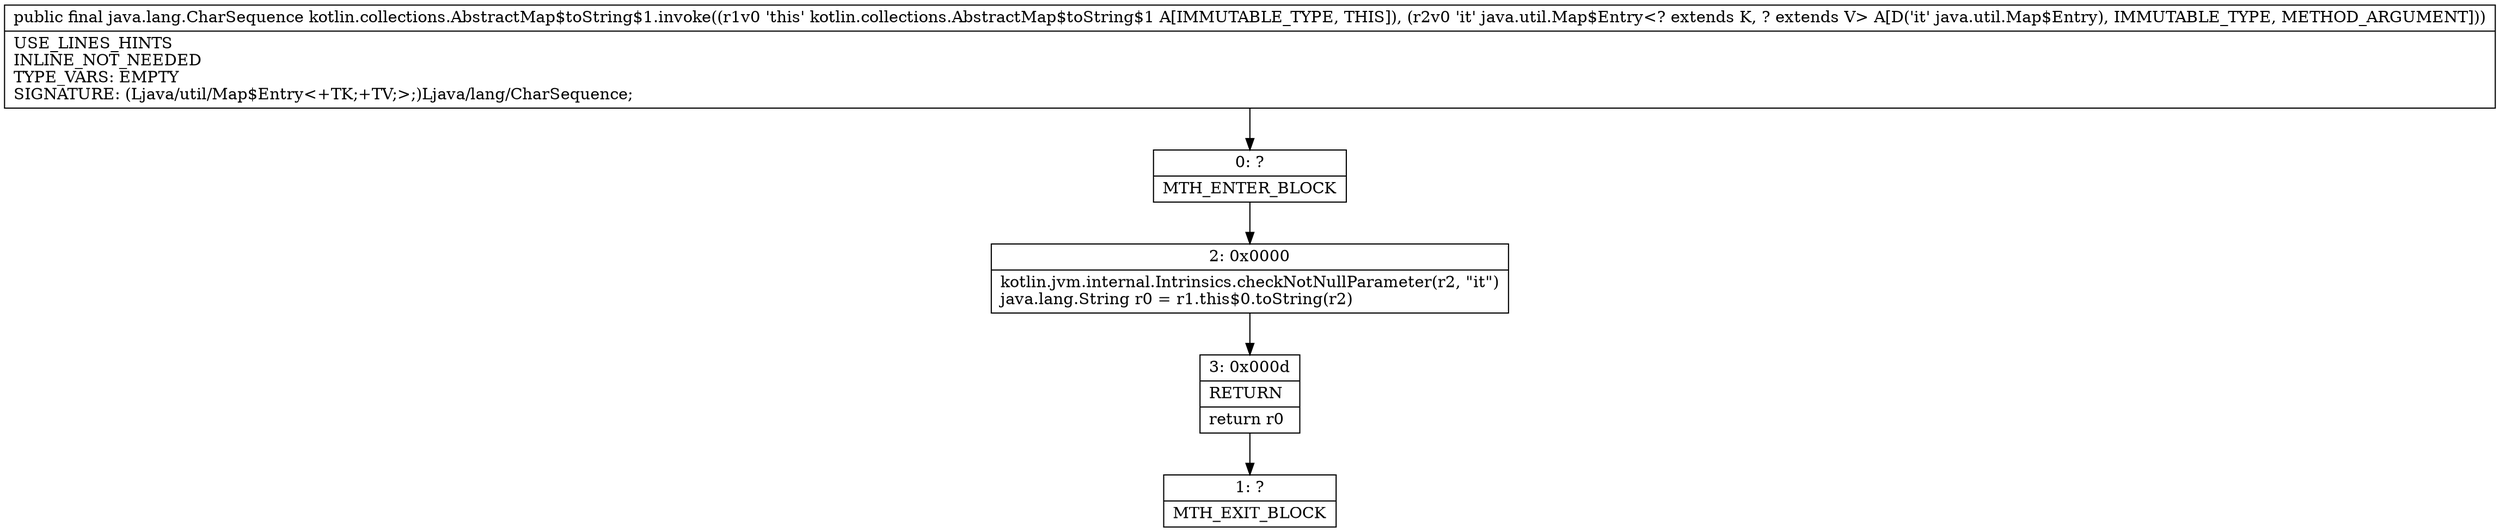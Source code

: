 digraph "CFG forkotlin.collections.AbstractMap$toString$1.invoke(Ljava\/util\/Map$Entry;)Ljava\/lang\/CharSequence;" {
Node_0 [shape=record,label="{0\:\ ?|MTH_ENTER_BLOCK\l}"];
Node_2 [shape=record,label="{2\:\ 0x0000|kotlin.jvm.internal.Intrinsics.checkNotNullParameter(r2, \"it\")\ljava.lang.String r0 = r1.this$0.toString(r2)\l}"];
Node_3 [shape=record,label="{3\:\ 0x000d|RETURN\l|return r0\l}"];
Node_1 [shape=record,label="{1\:\ ?|MTH_EXIT_BLOCK\l}"];
MethodNode[shape=record,label="{public final java.lang.CharSequence kotlin.collections.AbstractMap$toString$1.invoke((r1v0 'this' kotlin.collections.AbstractMap$toString$1 A[IMMUTABLE_TYPE, THIS]), (r2v0 'it' java.util.Map$Entry\<? extends K, ? extends V\> A[D('it' java.util.Map$Entry), IMMUTABLE_TYPE, METHOD_ARGUMENT]))  | USE_LINES_HINTS\lINLINE_NOT_NEEDED\lTYPE_VARS: EMPTY\lSIGNATURE: (Ljava\/util\/Map$Entry\<+TK;+TV;\>;)Ljava\/lang\/CharSequence;\l}"];
MethodNode -> Node_0;Node_0 -> Node_2;
Node_2 -> Node_3;
Node_3 -> Node_1;
}

